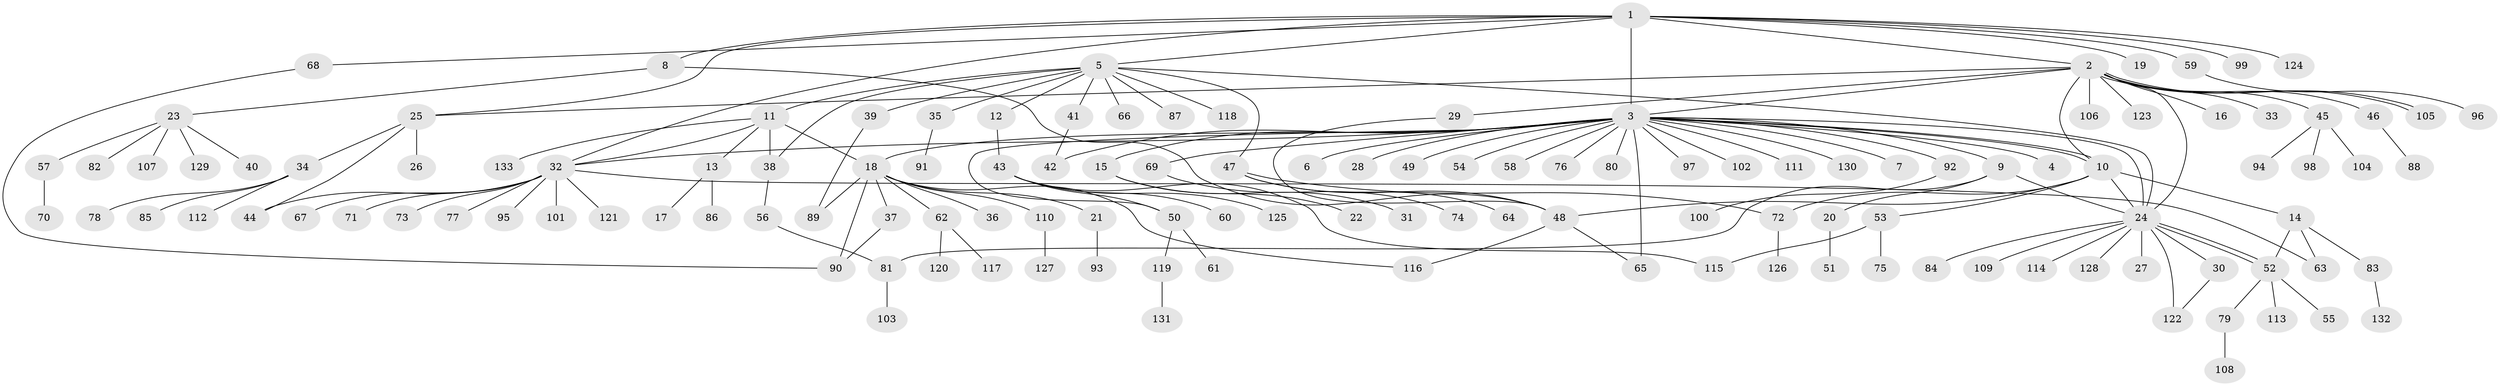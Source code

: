 // Generated by graph-tools (version 1.1) at 2025/49/03/09/25 03:49:55]
// undirected, 133 vertices, 163 edges
graph export_dot {
graph [start="1"]
  node [color=gray90,style=filled];
  1;
  2;
  3;
  4;
  5;
  6;
  7;
  8;
  9;
  10;
  11;
  12;
  13;
  14;
  15;
  16;
  17;
  18;
  19;
  20;
  21;
  22;
  23;
  24;
  25;
  26;
  27;
  28;
  29;
  30;
  31;
  32;
  33;
  34;
  35;
  36;
  37;
  38;
  39;
  40;
  41;
  42;
  43;
  44;
  45;
  46;
  47;
  48;
  49;
  50;
  51;
  52;
  53;
  54;
  55;
  56;
  57;
  58;
  59;
  60;
  61;
  62;
  63;
  64;
  65;
  66;
  67;
  68;
  69;
  70;
  71;
  72;
  73;
  74;
  75;
  76;
  77;
  78;
  79;
  80;
  81;
  82;
  83;
  84;
  85;
  86;
  87;
  88;
  89;
  90;
  91;
  92;
  93;
  94;
  95;
  96;
  97;
  98;
  99;
  100;
  101;
  102;
  103;
  104;
  105;
  106;
  107;
  108;
  109;
  110;
  111;
  112;
  113;
  114;
  115;
  116;
  117;
  118;
  119;
  120;
  121;
  122;
  123;
  124;
  125;
  126;
  127;
  128;
  129;
  130;
  131;
  132;
  133;
  1 -- 2;
  1 -- 3;
  1 -- 5;
  1 -- 8;
  1 -- 19;
  1 -- 25;
  1 -- 32;
  1 -- 59;
  1 -- 68;
  1 -- 99;
  1 -- 124;
  2 -- 3;
  2 -- 10;
  2 -- 16;
  2 -- 24;
  2 -- 25;
  2 -- 29;
  2 -- 33;
  2 -- 45;
  2 -- 46;
  2 -- 105;
  2 -- 105;
  2 -- 106;
  2 -- 123;
  3 -- 4;
  3 -- 6;
  3 -- 7;
  3 -- 9;
  3 -- 10;
  3 -- 10;
  3 -- 15;
  3 -- 18;
  3 -- 24;
  3 -- 28;
  3 -- 32;
  3 -- 42;
  3 -- 49;
  3 -- 50;
  3 -- 54;
  3 -- 58;
  3 -- 65;
  3 -- 69;
  3 -- 76;
  3 -- 80;
  3 -- 92;
  3 -- 97;
  3 -- 102;
  3 -- 111;
  3 -- 130;
  5 -- 11;
  5 -- 12;
  5 -- 24;
  5 -- 35;
  5 -- 38;
  5 -- 39;
  5 -- 41;
  5 -- 47;
  5 -- 66;
  5 -- 87;
  5 -- 118;
  8 -- 23;
  8 -- 48;
  9 -- 20;
  9 -- 24;
  9 -- 81;
  10 -- 14;
  10 -- 24;
  10 -- 48;
  10 -- 53;
  10 -- 72;
  11 -- 13;
  11 -- 18;
  11 -- 32;
  11 -- 38;
  11 -- 133;
  12 -- 43;
  13 -- 17;
  13 -- 86;
  14 -- 52;
  14 -- 63;
  14 -- 83;
  15 -- 22;
  15 -- 31;
  18 -- 21;
  18 -- 36;
  18 -- 37;
  18 -- 62;
  18 -- 89;
  18 -- 90;
  18 -- 110;
  18 -- 116;
  20 -- 51;
  21 -- 93;
  23 -- 40;
  23 -- 57;
  23 -- 82;
  23 -- 107;
  23 -- 129;
  24 -- 27;
  24 -- 30;
  24 -- 52;
  24 -- 52;
  24 -- 84;
  24 -- 109;
  24 -- 114;
  24 -- 122;
  24 -- 128;
  25 -- 26;
  25 -- 34;
  25 -- 44;
  29 -- 48;
  30 -- 122;
  32 -- 44;
  32 -- 63;
  32 -- 67;
  32 -- 71;
  32 -- 73;
  32 -- 77;
  32 -- 95;
  32 -- 101;
  32 -- 121;
  34 -- 78;
  34 -- 85;
  34 -- 112;
  35 -- 91;
  37 -- 90;
  38 -- 56;
  39 -- 89;
  41 -- 42;
  43 -- 50;
  43 -- 60;
  43 -- 115;
  43 -- 125;
  45 -- 94;
  45 -- 98;
  45 -- 104;
  46 -- 88;
  47 -- 48;
  47 -- 64;
  47 -- 72;
  48 -- 65;
  48 -- 116;
  50 -- 61;
  50 -- 119;
  52 -- 55;
  52 -- 79;
  52 -- 113;
  53 -- 75;
  53 -- 115;
  56 -- 81;
  57 -- 70;
  59 -- 96;
  62 -- 117;
  62 -- 120;
  68 -- 90;
  69 -- 74;
  72 -- 126;
  79 -- 108;
  81 -- 103;
  83 -- 132;
  92 -- 100;
  110 -- 127;
  119 -- 131;
}

